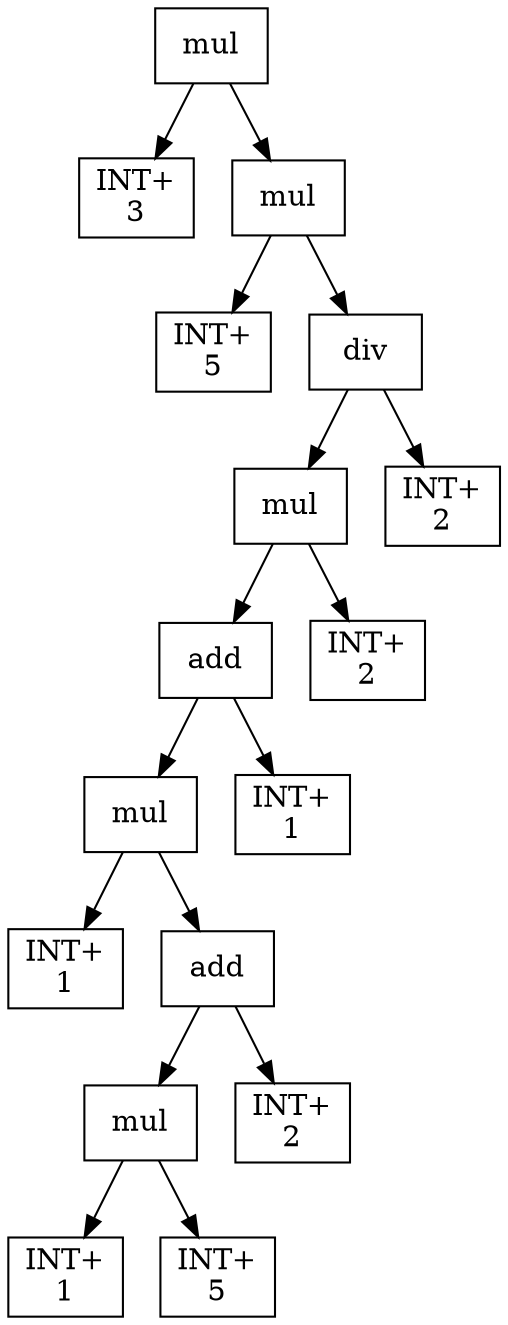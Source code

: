 digraph expr {
  node [shape=box];
  n1 [label="mul"];
  n2 [label="INT+\n3"];
  n3 [label="mul"];
  n4 [label="INT+\n5"];
  n5 [label="div"];
  n6 [label="mul"];
  n7 [label="add"];
  n8 [label="mul"];
  n9 [label="INT+\n1"];
  n10 [label="add"];
  n11 [label="mul"];
  n12 [label="INT+\n1"];
  n13 [label="INT+\n5"];
  n11 -> n12;
  n11 -> n13;
  n14 [label="INT+\n2"];
  n10 -> n11;
  n10 -> n14;
  n8 -> n9;
  n8 -> n10;
  n15 [label="INT+\n1"];
  n7 -> n8;
  n7 -> n15;
  n16 [label="INT+\n2"];
  n6 -> n7;
  n6 -> n16;
  n17 [label="INT+\n2"];
  n5 -> n6;
  n5 -> n17;
  n3 -> n4;
  n3 -> n5;
  n1 -> n2;
  n1 -> n3;
}